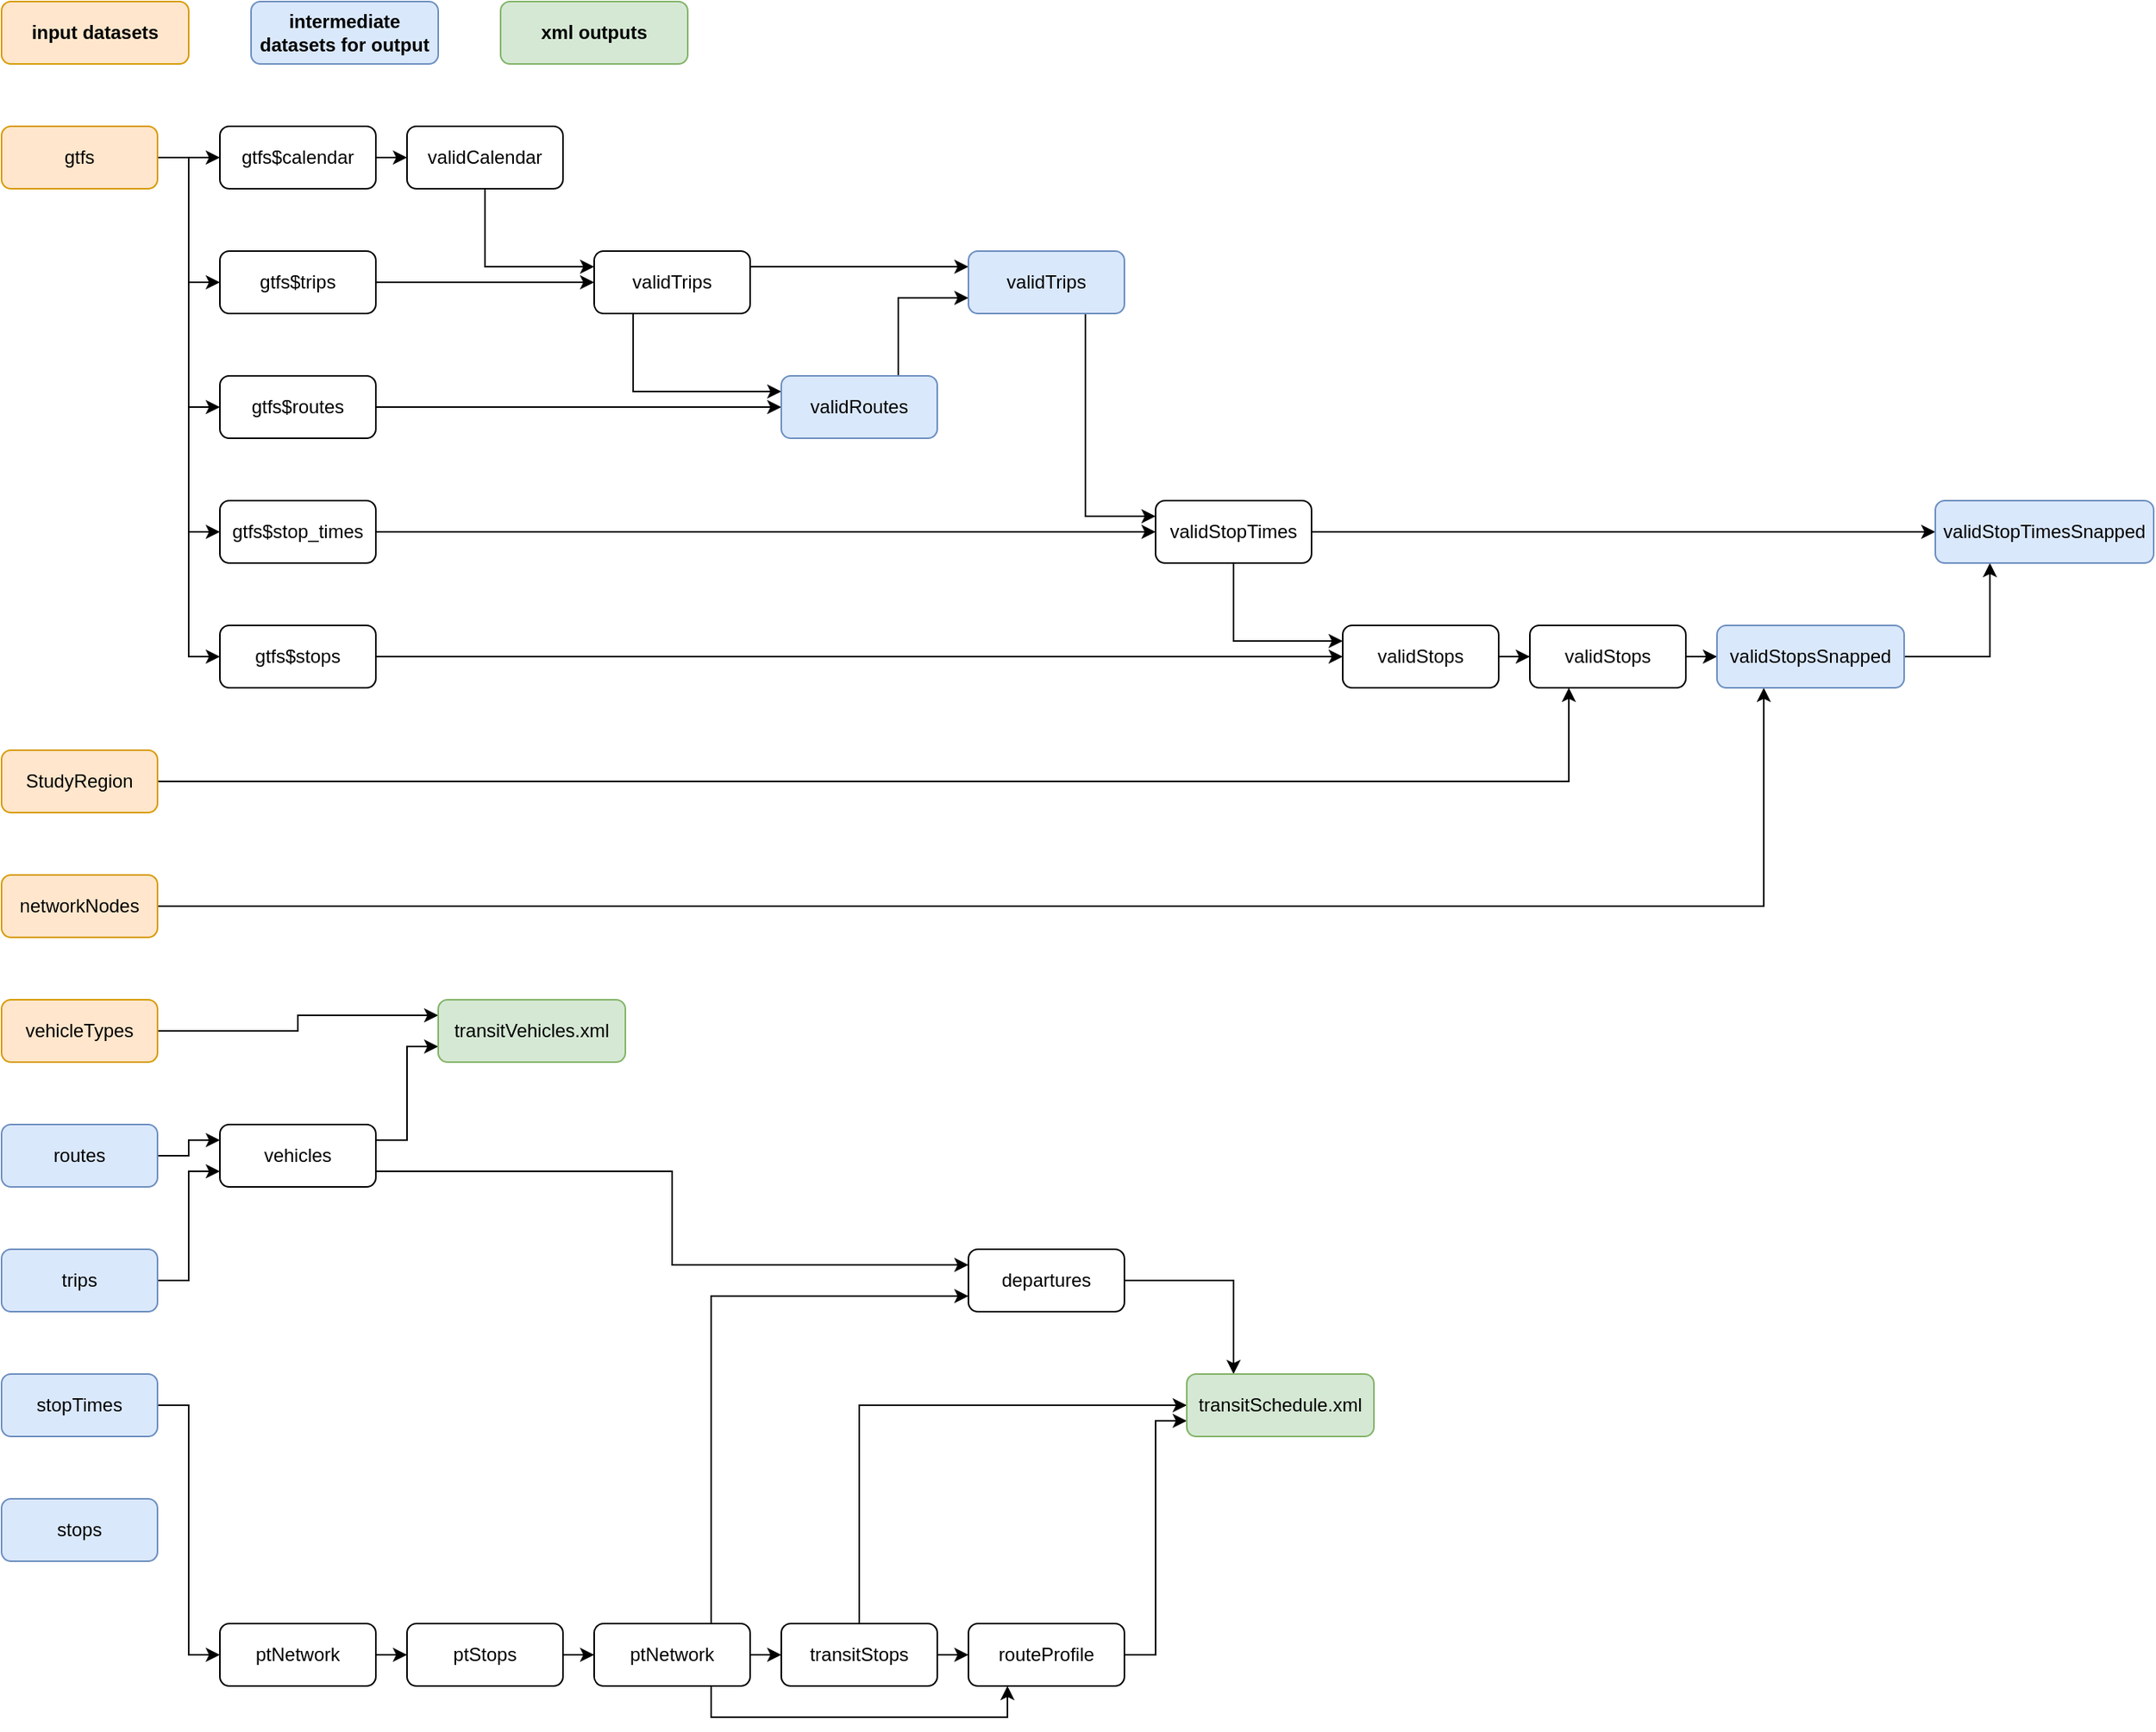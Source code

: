 <mxfile version="13.10.0" type="device"><diagram id="sK5kUOILVvQY2HtCkk9H" name="Page-1"><mxGraphModel dx="1350" dy="816" grid="1" gridSize="10" guides="1" tooltips="1" connect="1" arrows="1" fold="1" page="1" pageScale="1" pageWidth="827" pageHeight="1169" math="0" shadow="0"><root><mxCell id="0"/><mxCell id="1" parent="0"/><mxCell id="FSS5TeXwlQmY5E7CPR2H-31" value="" style="edgeStyle=orthogonalEdgeStyle;rounded=0;orthogonalLoop=1;jettySize=auto;html=1;" parent="1" source="FSS5TeXwlQmY5E7CPR2H-29" target="FSS5TeXwlQmY5E7CPR2H-30" edge="1"><mxGeometry relative="1" as="geometry"/></mxCell><mxCell id="FSS5TeXwlQmY5E7CPR2H-37" style="edgeStyle=orthogonalEdgeStyle;rounded=0;orthogonalLoop=1;jettySize=auto;html=1;exitX=1;exitY=0.5;exitDx=0;exitDy=0;entryX=0;entryY=0.5;entryDx=0;entryDy=0;" parent="1" source="FSS5TeXwlQmY5E7CPR2H-29" target="FSS5TeXwlQmY5E7CPR2H-33" edge="1"><mxGeometry relative="1" as="geometry"/></mxCell><mxCell id="FSS5TeXwlQmY5E7CPR2H-38" style="edgeStyle=orthogonalEdgeStyle;rounded=0;orthogonalLoop=1;jettySize=auto;html=1;exitX=1;exitY=0.5;exitDx=0;exitDy=0;entryX=0;entryY=0.5;entryDx=0;entryDy=0;" parent="1" source="FSS5TeXwlQmY5E7CPR2H-29" target="FSS5TeXwlQmY5E7CPR2H-34" edge="1"><mxGeometry relative="1" as="geometry"/></mxCell><mxCell id="FSS5TeXwlQmY5E7CPR2H-39" style="edgeStyle=orthogonalEdgeStyle;rounded=0;orthogonalLoop=1;jettySize=auto;html=1;exitX=1;exitY=0.5;exitDx=0;exitDy=0;entryX=0;entryY=0.5;entryDx=0;entryDy=0;" parent="1" source="FSS5TeXwlQmY5E7CPR2H-29" target="FSS5TeXwlQmY5E7CPR2H-35" edge="1"><mxGeometry relative="1" as="geometry"/></mxCell><mxCell id="FSS5TeXwlQmY5E7CPR2H-40" style="edgeStyle=orthogonalEdgeStyle;rounded=0;orthogonalLoop=1;jettySize=auto;html=1;exitX=1;exitY=0.5;exitDx=0;exitDy=0;entryX=0;entryY=0.5;entryDx=0;entryDy=0;" parent="1" source="FSS5TeXwlQmY5E7CPR2H-29" target="FSS5TeXwlQmY5E7CPR2H-36" edge="1"><mxGeometry relative="1" as="geometry"/></mxCell><mxCell id="FSS5TeXwlQmY5E7CPR2H-29" value="gtfs" style="rounded=1;whiteSpace=wrap;html=1;fillColor=#ffe6cc;strokeColor=#d79b00;" parent="1" vertex="1"><mxGeometry x="100" y="520" width="100" height="40" as="geometry"/></mxCell><mxCell id="FSS5TeXwlQmY5E7CPR2H-53" style="edgeStyle=orthogonalEdgeStyle;rounded=0;orthogonalLoop=1;jettySize=auto;html=1;exitX=1;exitY=0.5;exitDx=0;exitDy=0;entryX=0;entryY=0.5;entryDx=0;entryDy=0;" parent="1" source="FSS5TeXwlQmY5E7CPR2H-30" target="FSS5TeXwlQmY5E7CPR2H-42" edge="1"><mxGeometry relative="1" as="geometry"/></mxCell><mxCell id="FSS5TeXwlQmY5E7CPR2H-30" value="gtfs$calendar" style="rounded=1;whiteSpace=wrap;html=1;" parent="1" vertex="1"><mxGeometry x="240" y="520" width="100" height="40" as="geometry"/></mxCell><mxCell id="FSS5TeXwlQmY5E7CPR2H-54" style="edgeStyle=orthogonalEdgeStyle;rounded=0;orthogonalLoop=1;jettySize=auto;html=1;exitX=1;exitY=0.5;exitDx=0;exitDy=0;entryX=0;entryY=0.5;entryDx=0;entryDy=0;" parent="1" source="FSS5TeXwlQmY5E7CPR2H-33" target="FSS5TeXwlQmY5E7CPR2H-45" edge="1"><mxGeometry relative="1" as="geometry"/></mxCell><mxCell id="FSS5TeXwlQmY5E7CPR2H-33" value="gtfs$trips" style="rounded=1;whiteSpace=wrap;html=1;" parent="1" vertex="1"><mxGeometry x="240" y="600" width="100" height="40" as="geometry"/></mxCell><mxCell id="FSS5TeXwlQmY5E7CPR2H-55" style="edgeStyle=orthogonalEdgeStyle;rounded=0;orthogonalLoop=1;jettySize=auto;html=1;exitX=1;exitY=0.5;exitDx=0;exitDy=0;entryX=0;entryY=0.5;entryDx=0;entryDy=0;" parent="1" source="FSS5TeXwlQmY5E7CPR2H-34" target="FSS5TeXwlQmY5E7CPR2H-47" edge="1"><mxGeometry relative="1" as="geometry"/></mxCell><mxCell id="FSS5TeXwlQmY5E7CPR2H-34" value="gtfs$routes" style="rounded=1;whiteSpace=wrap;html=1;" parent="1" vertex="1"><mxGeometry x="240" y="680" width="100" height="40" as="geometry"/></mxCell><mxCell id="FSS5TeXwlQmY5E7CPR2H-57" style="edgeStyle=orthogonalEdgeStyle;rounded=0;orthogonalLoop=1;jettySize=auto;html=1;exitX=1;exitY=0.5;exitDx=0;exitDy=0;entryX=0;entryY=0.5;entryDx=0;entryDy=0;" parent="1" source="FSS5TeXwlQmY5E7CPR2H-35" target="FSS5TeXwlQmY5E7CPR2H-51" edge="1"><mxGeometry relative="1" as="geometry"/></mxCell><mxCell id="FSS5TeXwlQmY5E7CPR2H-35" value="gtfs$stop_times" style="rounded=1;whiteSpace=wrap;html=1;" parent="1" vertex="1"><mxGeometry x="240" y="760" width="100" height="40" as="geometry"/></mxCell><mxCell id="FSS5TeXwlQmY5E7CPR2H-58" style="edgeStyle=orthogonalEdgeStyle;rounded=0;orthogonalLoop=1;jettySize=auto;html=1;exitX=1;exitY=0.5;exitDx=0;exitDy=0;entryX=0;entryY=0.5;entryDx=0;entryDy=0;" parent="1" source="FSS5TeXwlQmY5E7CPR2H-36" target="FSS5TeXwlQmY5E7CPR2H-52" edge="1"><mxGeometry relative="1" as="geometry"/></mxCell><mxCell id="FSS5TeXwlQmY5E7CPR2H-36" value="gtfs$stops" style="rounded=1;whiteSpace=wrap;html=1;" parent="1" vertex="1"><mxGeometry x="240" y="840" width="100" height="40" as="geometry"/></mxCell><mxCell id="FSS5TeXwlQmY5E7CPR2H-41" style="edgeStyle=orthogonalEdgeStyle;rounded=0;orthogonalLoop=1;jettySize=auto;html=1;exitX=0.5;exitY=1;exitDx=0;exitDy=0;entryX=0;entryY=0.25;entryDx=0;entryDy=0;" parent="1" source="FSS5TeXwlQmY5E7CPR2H-42" target="FSS5TeXwlQmY5E7CPR2H-45" edge="1"><mxGeometry relative="1" as="geometry"/></mxCell><mxCell id="FSS5TeXwlQmY5E7CPR2H-42" value="validCalendar" style="rounded=1;whiteSpace=wrap;html=1;" parent="1" vertex="1"><mxGeometry x="360" y="520" width="100" height="40" as="geometry"/></mxCell><mxCell id="FSS5TeXwlQmY5E7CPR2H-56" style="edgeStyle=orthogonalEdgeStyle;rounded=0;orthogonalLoop=1;jettySize=auto;html=1;exitX=1;exitY=0.25;exitDx=0;exitDy=0;entryX=0;entryY=0.25;entryDx=0;entryDy=0;" parent="1" source="FSS5TeXwlQmY5E7CPR2H-45" target="FSS5TeXwlQmY5E7CPR2H-49" edge="1"><mxGeometry relative="1" as="geometry"/></mxCell><mxCell id="FSS5TeXwlQmY5E7CPR2H-59" style="edgeStyle=orthogonalEdgeStyle;rounded=0;orthogonalLoop=1;jettySize=auto;html=1;exitX=0.25;exitY=1;exitDx=0;exitDy=0;entryX=0;entryY=0.25;entryDx=0;entryDy=0;" parent="1" source="FSS5TeXwlQmY5E7CPR2H-45" target="FSS5TeXwlQmY5E7CPR2H-47" edge="1"><mxGeometry relative="1" as="geometry"/></mxCell><mxCell id="FSS5TeXwlQmY5E7CPR2H-45" value="validTrips" style="rounded=1;whiteSpace=wrap;html=1;" parent="1" vertex="1"><mxGeometry x="480" y="600" width="100" height="40" as="geometry"/></mxCell><mxCell id="FSS5TeXwlQmY5E7CPR2H-46" value="" style="edgeStyle=orthogonalEdgeStyle;rounded=0;orthogonalLoop=1;jettySize=auto;html=1;entryX=0;entryY=0.75;entryDx=0;entryDy=0;exitX=0.75;exitY=0;exitDx=0;exitDy=0;" parent="1" source="FSS5TeXwlQmY5E7CPR2H-47" target="FSS5TeXwlQmY5E7CPR2H-49" edge="1"><mxGeometry relative="1" as="geometry"/></mxCell><mxCell id="FSS5TeXwlQmY5E7CPR2H-47" value="validRoutes" style="rounded=1;whiteSpace=wrap;html=1;fillColor=#dae8fc;strokeColor=#6c8ebf;" parent="1" vertex="1"><mxGeometry x="600" y="680" width="100" height="40" as="geometry"/></mxCell><mxCell id="FSS5TeXwlQmY5E7CPR2H-48" style="edgeStyle=orthogonalEdgeStyle;rounded=0;orthogonalLoop=1;jettySize=auto;html=1;exitX=0.75;exitY=1;exitDx=0;exitDy=0;entryX=0;entryY=0.25;entryDx=0;entryDy=0;" parent="1" source="FSS5TeXwlQmY5E7CPR2H-49" target="FSS5TeXwlQmY5E7CPR2H-51" edge="1"><mxGeometry relative="1" as="geometry"/></mxCell><mxCell id="FSS5TeXwlQmY5E7CPR2H-49" value="validTrips" style="rounded=1;whiteSpace=wrap;html=1;fillColor=#dae8fc;strokeColor=#6c8ebf;" parent="1" vertex="1"><mxGeometry x="720" y="600" width="100" height="40" as="geometry"/></mxCell><mxCell id="FSS5TeXwlQmY5E7CPR2H-50" value="" style="edgeStyle=orthogonalEdgeStyle;rounded=0;orthogonalLoop=1;jettySize=auto;html=1;entryX=0;entryY=0.25;entryDx=0;entryDy=0;exitX=0.5;exitY=1;exitDx=0;exitDy=0;" parent="1" source="FSS5TeXwlQmY5E7CPR2H-51" target="FSS5TeXwlQmY5E7CPR2H-52" edge="1"><mxGeometry relative="1" as="geometry"/></mxCell><mxCell id="FSS5TeXwlQmY5E7CPR2H-69" style="edgeStyle=orthogonalEdgeStyle;rounded=0;orthogonalLoop=1;jettySize=auto;html=1;exitX=1;exitY=0.5;exitDx=0;exitDy=0;entryX=0;entryY=0.5;entryDx=0;entryDy=0;" parent="1" source="FSS5TeXwlQmY5E7CPR2H-51" target="FSS5TeXwlQmY5E7CPR2H-68" edge="1"><mxGeometry relative="1" as="geometry"/></mxCell><mxCell id="FSS5TeXwlQmY5E7CPR2H-51" value="validStopTimes" style="rounded=1;whiteSpace=wrap;html=1;" parent="1" vertex="1"><mxGeometry x="840" y="760" width="100" height="40" as="geometry"/></mxCell><mxCell id="FSS5TeXwlQmY5E7CPR2H-62" value="" style="edgeStyle=orthogonalEdgeStyle;rounded=0;orthogonalLoop=1;jettySize=auto;html=1;" parent="1" source="FSS5TeXwlQmY5E7CPR2H-52" target="FSS5TeXwlQmY5E7CPR2H-61" edge="1"><mxGeometry relative="1" as="geometry"/></mxCell><mxCell id="FSS5TeXwlQmY5E7CPR2H-52" value="validStops" style="rounded=1;whiteSpace=wrap;html=1;" parent="1" vertex="1"><mxGeometry x="960" y="840" width="100" height="40" as="geometry"/></mxCell><mxCell id="FSS5TeXwlQmY5E7CPR2H-63" style="edgeStyle=orthogonalEdgeStyle;rounded=0;orthogonalLoop=1;jettySize=auto;html=1;exitX=1;exitY=0.5;exitDx=0;exitDy=0;entryX=0.25;entryY=1;entryDx=0;entryDy=0;" parent="1" source="FSS5TeXwlQmY5E7CPR2H-60" target="FSS5TeXwlQmY5E7CPR2H-61" edge="1"><mxGeometry relative="1" as="geometry"/></mxCell><mxCell id="FSS5TeXwlQmY5E7CPR2H-60" value="StudyRegion" style="rounded=1;whiteSpace=wrap;html=1;fillColor=#ffe6cc;strokeColor=#d79b00;" parent="1" vertex="1"><mxGeometry x="100" y="920" width="100" height="40" as="geometry"/></mxCell><mxCell id="FSS5TeXwlQmY5E7CPR2H-66" value="" style="edgeStyle=orthogonalEdgeStyle;rounded=0;orthogonalLoop=1;jettySize=auto;html=1;" parent="1" source="FSS5TeXwlQmY5E7CPR2H-61" target="FSS5TeXwlQmY5E7CPR2H-65" edge="1"><mxGeometry relative="1" as="geometry"/></mxCell><mxCell id="FSS5TeXwlQmY5E7CPR2H-61" value="validStops" style="rounded=1;whiteSpace=wrap;html=1;" parent="1" vertex="1"><mxGeometry x="1080" y="840" width="100" height="40" as="geometry"/></mxCell><mxCell id="FSS5TeXwlQmY5E7CPR2H-67" style="edgeStyle=orthogonalEdgeStyle;rounded=0;orthogonalLoop=1;jettySize=auto;html=1;exitX=1;exitY=0.5;exitDx=0;exitDy=0;entryX=0.25;entryY=1;entryDx=0;entryDy=0;" parent="1" source="FSS5TeXwlQmY5E7CPR2H-64" target="FSS5TeXwlQmY5E7CPR2H-65" edge="1"><mxGeometry relative="1" as="geometry"/></mxCell><mxCell id="FSS5TeXwlQmY5E7CPR2H-64" value="networkNodes" style="rounded=1;whiteSpace=wrap;html=1;fillColor=#ffe6cc;strokeColor=#d79b00;" parent="1" vertex="1"><mxGeometry x="100" y="1000" width="100" height="40" as="geometry"/></mxCell><mxCell id="FSS5TeXwlQmY5E7CPR2H-70" style="edgeStyle=orthogonalEdgeStyle;rounded=0;orthogonalLoop=1;jettySize=auto;html=1;exitX=1;exitY=0.5;exitDx=0;exitDy=0;entryX=0.25;entryY=1;entryDx=0;entryDy=0;" parent="1" source="FSS5TeXwlQmY5E7CPR2H-65" target="FSS5TeXwlQmY5E7CPR2H-68" edge="1"><mxGeometry relative="1" as="geometry"/></mxCell><mxCell id="FSS5TeXwlQmY5E7CPR2H-65" value="validStopsSnapped" style="rounded=1;whiteSpace=wrap;html=1;fillColor=#dae8fc;strokeColor=#6c8ebf;" parent="1" vertex="1"><mxGeometry x="1200" y="840" width="120" height="40" as="geometry"/></mxCell><mxCell id="FSS5TeXwlQmY5E7CPR2H-68" value="validStopTimesSnapped" style="rounded=1;whiteSpace=wrap;html=1;fillColor=#dae8fc;strokeColor=#6c8ebf;" parent="1" vertex="1"><mxGeometry x="1340" y="760" width="140" height="40" as="geometry"/></mxCell><mxCell id="FSS5TeXwlQmY5E7CPR2H-103" value="&lt;b&gt;input datasets&lt;/b&gt;" style="rounded=1;whiteSpace=wrap;html=1;fillColor=#ffe6cc;strokeColor=#d79b00;" parent="1" vertex="1"><mxGeometry x="100" y="440" width="120" height="40" as="geometry"/></mxCell><mxCell id="FSS5TeXwlQmY5E7CPR2H-104" value="&lt;b&gt;intermediate datasets for output&lt;/b&gt;" style="rounded=1;whiteSpace=wrap;html=1;fillColor=#dae8fc;strokeColor=#6c8ebf;" parent="1" vertex="1"><mxGeometry x="260" y="440" width="120" height="40" as="geometry"/></mxCell><mxCell id="FSS5TeXwlQmY5E7CPR2H-105" value="&lt;b&gt;xml outputs&lt;/b&gt;" style="rounded=1;whiteSpace=wrap;html=1;fillColor=#d5e8d4;strokeColor=#82b366;" parent="1" vertex="1"><mxGeometry x="420" y="440" width="120" height="40" as="geometry"/></mxCell><mxCell id="7t_x8oQC4USg0PwPgxXi-30" style="edgeStyle=orthogonalEdgeStyle;rounded=0;orthogonalLoop=1;jettySize=auto;html=1;exitX=1;exitY=0.5;exitDx=0;exitDy=0;entryX=0;entryY=0.25;entryDx=0;entryDy=0;" edge="1" parent="1" source="7t_x8oQC4USg0PwPgxXi-2" target="7t_x8oQC4USg0PwPgxXi-18"><mxGeometry relative="1" as="geometry"/></mxCell><mxCell id="7t_x8oQC4USg0PwPgxXi-2" value="routes" style="rounded=1;whiteSpace=wrap;html=1;fillColor=#dae8fc;strokeColor=#6c8ebf;" vertex="1" parent="1"><mxGeometry x="100" y="1160" width="100" height="40" as="geometry"/></mxCell><mxCell id="7t_x8oQC4USg0PwPgxXi-31" style="edgeStyle=orthogonalEdgeStyle;rounded=0;orthogonalLoop=1;jettySize=auto;html=1;exitX=1;exitY=0.5;exitDx=0;exitDy=0;entryX=0;entryY=0.75;entryDx=0;entryDy=0;" edge="1" parent="1" source="7t_x8oQC4USg0PwPgxXi-3" target="7t_x8oQC4USg0PwPgxXi-18"><mxGeometry relative="1" as="geometry"/></mxCell><mxCell id="7t_x8oQC4USg0PwPgxXi-3" value="trips" style="rounded=1;whiteSpace=wrap;html=1;fillColor=#dae8fc;strokeColor=#6c8ebf;" vertex="1" parent="1"><mxGeometry x="100" y="1240" width="100" height="40" as="geometry"/></mxCell><mxCell id="7t_x8oQC4USg0PwPgxXi-32" style="edgeStyle=orthogonalEdgeStyle;rounded=0;orthogonalLoop=1;jettySize=auto;html=1;exitX=1;exitY=0.5;exitDx=0;exitDy=0;entryX=0;entryY=0.5;entryDx=0;entryDy=0;" edge="1" parent="1" source="7t_x8oQC4USg0PwPgxXi-4" target="7t_x8oQC4USg0PwPgxXi-9"><mxGeometry relative="1" as="geometry"/></mxCell><mxCell id="7t_x8oQC4USg0PwPgxXi-4" value="stopTimes" style="rounded=1;whiteSpace=wrap;html=1;fillColor=#dae8fc;strokeColor=#6c8ebf;" vertex="1" parent="1"><mxGeometry x="100" y="1320" width="100" height="40" as="geometry"/></mxCell><mxCell id="7t_x8oQC4USg0PwPgxXi-5" value="stops" style="rounded=1;whiteSpace=wrap;html=1;fillColor=#dae8fc;strokeColor=#6c8ebf;" vertex="1" parent="1"><mxGeometry x="100" y="1400" width="100" height="40" as="geometry"/></mxCell><mxCell id="7t_x8oQC4USg0PwPgxXi-8" value="" style="edgeStyle=orthogonalEdgeStyle;rounded=0;orthogonalLoop=1;jettySize=auto;html=1;" edge="1" parent="1" source="7t_x8oQC4USg0PwPgxXi-9" target="7t_x8oQC4USg0PwPgxXi-11"><mxGeometry relative="1" as="geometry"/></mxCell><mxCell id="7t_x8oQC4USg0PwPgxXi-9" value="ptNetwork" style="rounded=1;whiteSpace=wrap;html=1;" vertex="1" parent="1"><mxGeometry x="240" y="1480" width="100" height="40" as="geometry"/></mxCell><mxCell id="7t_x8oQC4USg0PwPgxXi-10" value="" style="edgeStyle=orthogonalEdgeStyle;rounded=0;orthogonalLoop=1;jettySize=auto;html=1;" edge="1" parent="1" source="7t_x8oQC4USg0PwPgxXi-11" target="7t_x8oQC4USg0PwPgxXi-15"><mxGeometry relative="1" as="geometry"/></mxCell><mxCell id="7t_x8oQC4USg0PwPgxXi-11" value="ptStops" style="rounded=1;whiteSpace=wrap;html=1;" vertex="1" parent="1"><mxGeometry x="360" y="1480" width="100" height="40" as="geometry"/></mxCell><mxCell id="7t_x8oQC4USg0PwPgxXi-12" style="edgeStyle=orthogonalEdgeStyle;rounded=0;orthogonalLoop=1;jettySize=auto;html=1;exitX=1;exitY=0.5;exitDx=0;exitDy=0;entryX=0;entryY=0.5;entryDx=0;entryDy=0;" edge="1" parent="1" source="7t_x8oQC4USg0PwPgxXi-15" target="7t_x8oQC4USg0PwPgxXi-21"><mxGeometry relative="1" as="geometry"/></mxCell><mxCell id="7t_x8oQC4USg0PwPgxXi-13" style="edgeStyle=orthogonalEdgeStyle;rounded=0;orthogonalLoop=1;jettySize=auto;html=1;exitX=0.75;exitY=1;exitDx=0;exitDy=0;entryX=0.25;entryY=1;entryDx=0;entryDy=0;" edge="1" parent="1" source="7t_x8oQC4USg0PwPgxXi-15" target="7t_x8oQC4USg0PwPgxXi-23"><mxGeometry relative="1" as="geometry"/></mxCell><mxCell id="7t_x8oQC4USg0PwPgxXi-14" style="edgeStyle=orthogonalEdgeStyle;rounded=0;orthogonalLoop=1;jettySize=auto;html=1;exitX=0.75;exitY=0;exitDx=0;exitDy=0;entryX=0;entryY=0.75;entryDx=0;entryDy=0;" edge="1" parent="1" source="7t_x8oQC4USg0PwPgxXi-15" target="7t_x8oQC4USg0PwPgxXi-25"><mxGeometry relative="1" as="geometry"/></mxCell><mxCell id="7t_x8oQC4USg0PwPgxXi-15" value="ptNetwork" style="rounded=1;whiteSpace=wrap;html=1;" vertex="1" parent="1"><mxGeometry x="480" y="1480" width="100" height="40" as="geometry"/></mxCell><mxCell id="7t_x8oQC4USg0PwPgxXi-16" style="edgeStyle=orthogonalEdgeStyle;rounded=0;orthogonalLoop=1;jettySize=auto;html=1;exitX=1;exitY=0.75;exitDx=0;exitDy=0;entryX=0;entryY=0.25;entryDx=0;entryDy=0;" edge="1" parent="1" source="7t_x8oQC4USg0PwPgxXi-18" target="7t_x8oQC4USg0PwPgxXi-25"><mxGeometry relative="1" as="geometry"/></mxCell><mxCell id="7t_x8oQC4USg0PwPgxXi-17" style="edgeStyle=orthogonalEdgeStyle;rounded=0;orthogonalLoop=1;jettySize=auto;html=1;exitX=1;exitY=0.25;exitDx=0;exitDy=0;entryX=0;entryY=0.75;entryDx=0;entryDy=0;" edge="1" parent="1" source="7t_x8oQC4USg0PwPgxXi-18" target="7t_x8oQC4USg0PwPgxXi-28"><mxGeometry relative="1" as="geometry"/></mxCell><mxCell id="7t_x8oQC4USg0PwPgxXi-18" value="vehicles" style="rounded=1;whiteSpace=wrap;html=1;" vertex="1" parent="1"><mxGeometry x="240" y="1160" width="100" height="40" as="geometry"/></mxCell><mxCell id="7t_x8oQC4USg0PwPgxXi-19" style="edgeStyle=orthogonalEdgeStyle;rounded=0;orthogonalLoop=1;jettySize=auto;html=1;exitX=1;exitY=0.5;exitDx=0;exitDy=0;entryX=0;entryY=0.5;entryDx=0;entryDy=0;" edge="1" parent="1" source="7t_x8oQC4USg0PwPgxXi-21" target="7t_x8oQC4USg0PwPgxXi-23"><mxGeometry relative="1" as="geometry"/></mxCell><mxCell id="7t_x8oQC4USg0PwPgxXi-20" style="edgeStyle=orthogonalEdgeStyle;rounded=0;orthogonalLoop=1;jettySize=auto;html=1;exitX=0.5;exitY=0;exitDx=0;exitDy=0;entryX=0;entryY=0.5;entryDx=0;entryDy=0;" edge="1" parent="1" source="7t_x8oQC4USg0PwPgxXi-21" target="7t_x8oQC4USg0PwPgxXi-29"><mxGeometry relative="1" as="geometry"/></mxCell><mxCell id="7t_x8oQC4USg0PwPgxXi-21" value="transitStops" style="rounded=1;whiteSpace=wrap;html=1;" vertex="1" parent="1"><mxGeometry x="600" y="1480" width="100" height="40" as="geometry"/></mxCell><mxCell id="7t_x8oQC4USg0PwPgxXi-22" style="edgeStyle=orthogonalEdgeStyle;rounded=0;orthogonalLoop=1;jettySize=auto;html=1;exitX=1;exitY=0.5;exitDx=0;exitDy=0;entryX=0;entryY=0.75;entryDx=0;entryDy=0;" edge="1" parent="1" source="7t_x8oQC4USg0PwPgxXi-23" target="7t_x8oQC4USg0PwPgxXi-29"><mxGeometry relative="1" as="geometry"/></mxCell><mxCell id="7t_x8oQC4USg0PwPgxXi-23" value="routeProfile" style="rounded=1;whiteSpace=wrap;html=1;" vertex="1" parent="1"><mxGeometry x="720" y="1480" width="100" height="40" as="geometry"/></mxCell><mxCell id="7t_x8oQC4USg0PwPgxXi-24" style="edgeStyle=orthogonalEdgeStyle;rounded=0;orthogonalLoop=1;jettySize=auto;html=1;exitX=1;exitY=0.5;exitDx=0;exitDy=0;entryX=0.25;entryY=0;entryDx=0;entryDy=0;" edge="1" parent="1" source="7t_x8oQC4USg0PwPgxXi-25" target="7t_x8oQC4USg0PwPgxXi-29"><mxGeometry relative="1" as="geometry"/></mxCell><mxCell id="7t_x8oQC4USg0PwPgxXi-25" value="departures" style="rounded=1;whiteSpace=wrap;html=1;" vertex="1" parent="1"><mxGeometry x="720" y="1240" width="100" height="40" as="geometry"/></mxCell><mxCell id="7t_x8oQC4USg0PwPgxXi-26" style="edgeStyle=orthogonalEdgeStyle;rounded=0;orthogonalLoop=1;jettySize=auto;html=1;exitX=1;exitY=0.5;exitDx=0;exitDy=0;entryX=0;entryY=0.25;entryDx=0;entryDy=0;" edge="1" parent="1" source="7t_x8oQC4USg0PwPgxXi-27" target="7t_x8oQC4USg0PwPgxXi-28"><mxGeometry relative="1" as="geometry"/></mxCell><mxCell id="7t_x8oQC4USg0PwPgxXi-27" value="vehicleTypes" style="rounded=1;whiteSpace=wrap;html=1;fillColor=#ffe6cc;strokeColor=#d79b00;" vertex="1" parent="1"><mxGeometry x="100" y="1080" width="100" height="40" as="geometry"/></mxCell><mxCell id="7t_x8oQC4USg0PwPgxXi-28" value="transitVehicles.xml" style="rounded=1;whiteSpace=wrap;html=1;fillColor=#d5e8d4;strokeColor=#82b366;" vertex="1" parent="1"><mxGeometry x="380" y="1080" width="120" height="40" as="geometry"/></mxCell><mxCell id="7t_x8oQC4USg0PwPgxXi-29" value="transitSchedule.xml" style="rounded=1;whiteSpace=wrap;html=1;fillColor=#d5e8d4;strokeColor=#82b366;" vertex="1" parent="1"><mxGeometry x="860" y="1320" width="120" height="40" as="geometry"/></mxCell></root></mxGraphModel></diagram></mxfile>
